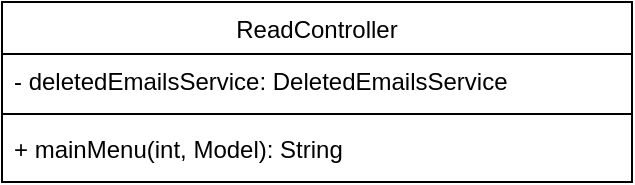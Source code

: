 <mxfile version="24.4.4" type="device">
  <diagram name="페이지-1" id="AlO_jAXPP8_UP_bprHbt">
    <mxGraphModel dx="792" dy="1017" grid="1" gridSize="10" guides="1" tooltips="1" connect="1" arrows="1" fold="1" page="1" pageScale="1" pageWidth="827" pageHeight="1169" math="0" shadow="0">
      <root>
        <mxCell id="0" />
        <mxCell id="1" parent="0" />
        <mxCell id="8mS2VOffB6L9yDgycKcZ-1" value="ReadController" style="swimlane;fontStyle=0;align=center;verticalAlign=top;childLayout=stackLayout;horizontal=1;startSize=26;horizontalStack=0;resizeParent=1;resizeLast=0;collapsible=1;marginBottom=0;rounded=0;shadow=0;strokeWidth=1;" parent="1" vertex="1">
          <mxGeometry x="135" y="180" width="315" height="90" as="geometry">
            <mxRectangle x="130" y="380" width="160" height="26" as="alternateBounds" />
          </mxGeometry>
        </mxCell>
        <mxCell id="8mS2VOffB6L9yDgycKcZ-2" value="- deletedEmailsService: DeletedEmailsService" style="text;align=left;verticalAlign=top;spacingLeft=4;spacingRight=4;overflow=hidden;rotatable=0;points=[[0,0.5],[1,0.5]];portConstraint=eastwest;" parent="8mS2VOffB6L9yDgycKcZ-1" vertex="1">
          <mxGeometry y="26" width="315" height="26" as="geometry" />
        </mxCell>
        <mxCell id="8mS2VOffB6L9yDgycKcZ-3" value="" style="line;html=1;strokeWidth=1;align=left;verticalAlign=middle;spacingTop=-1;spacingLeft=3;spacingRight=3;rotatable=0;labelPosition=right;points=[];portConstraint=eastwest;" parent="8mS2VOffB6L9yDgycKcZ-1" vertex="1">
          <mxGeometry y="52" width="315" height="8" as="geometry" />
        </mxCell>
        <mxCell id="8mS2VOffB6L9yDgycKcZ-4" value="+ mainMenu(int, Model): String" style="text;align=left;verticalAlign=top;spacingLeft=4;spacingRight=4;overflow=hidden;rotatable=0;points=[[0,0.5],[1,0.5]];portConstraint=eastwest;" parent="8mS2VOffB6L9yDgycKcZ-1" vertex="1">
          <mxGeometry y="60" width="315" height="26" as="geometry" />
        </mxCell>
      </root>
    </mxGraphModel>
  </diagram>
</mxfile>
